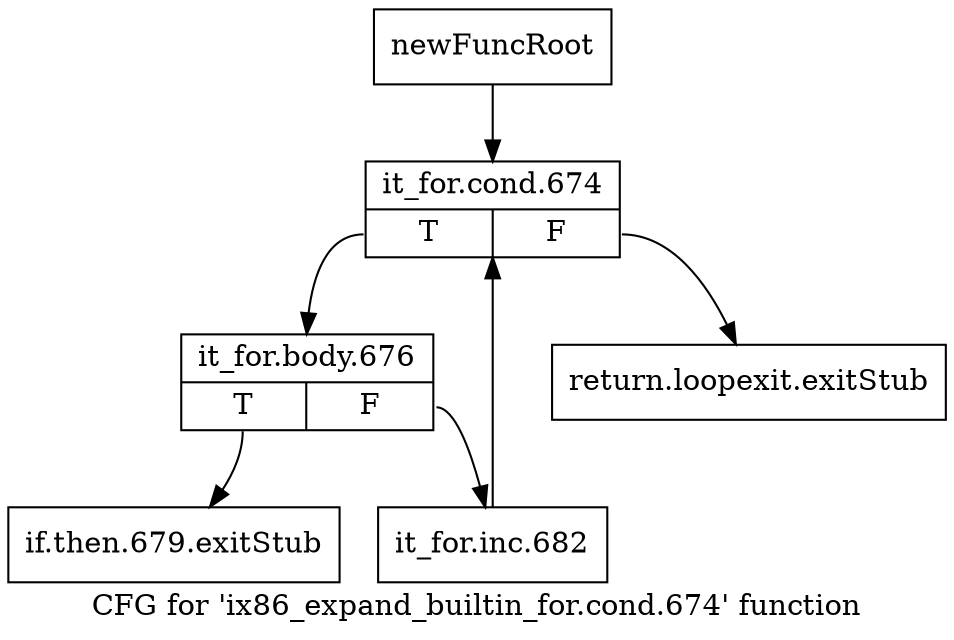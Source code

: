digraph "CFG for 'ix86_expand_builtin_for.cond.674' function" {
	label="CFG for 'ix86_expand_builtin_for.cond.674' function";

	Node0xc6b8d40 [shape=record,label="{newFuncRoot}"];
	Node0xc6b8d40 -> Node0xc6b91a0;
	Node0xc6b9100 [shape=record,label="{return.loopexit.exitStub}"];
	Node0xc6b9150 [shape=record,label="{if.then.679.exitStub}"];
	Node0xc6b91a0 [shape=record,label="{it_for.cond.674|{<s0>T|<s1>F}}"];
	Node0xc6b91a0:s0 -> Node0xc6b91f0;
	Node0xc6b91a0:s1 -> Node0xc6b9100;
	Node0xc6b91f0 [shape=record,label="{it_for.body.676|{<s0>T|<s1>F}}"];
	Node0xc6b91f0:s0 -> Node0xc6b9150;
	Node0xc6b91f0:s1 -> Node0xc6b9240;
	Node0xc6b9240 [shape=record,label="{it_for.inc.682}"];
	Node0xc6b9240 -> Node0xc6b91a0;
}
